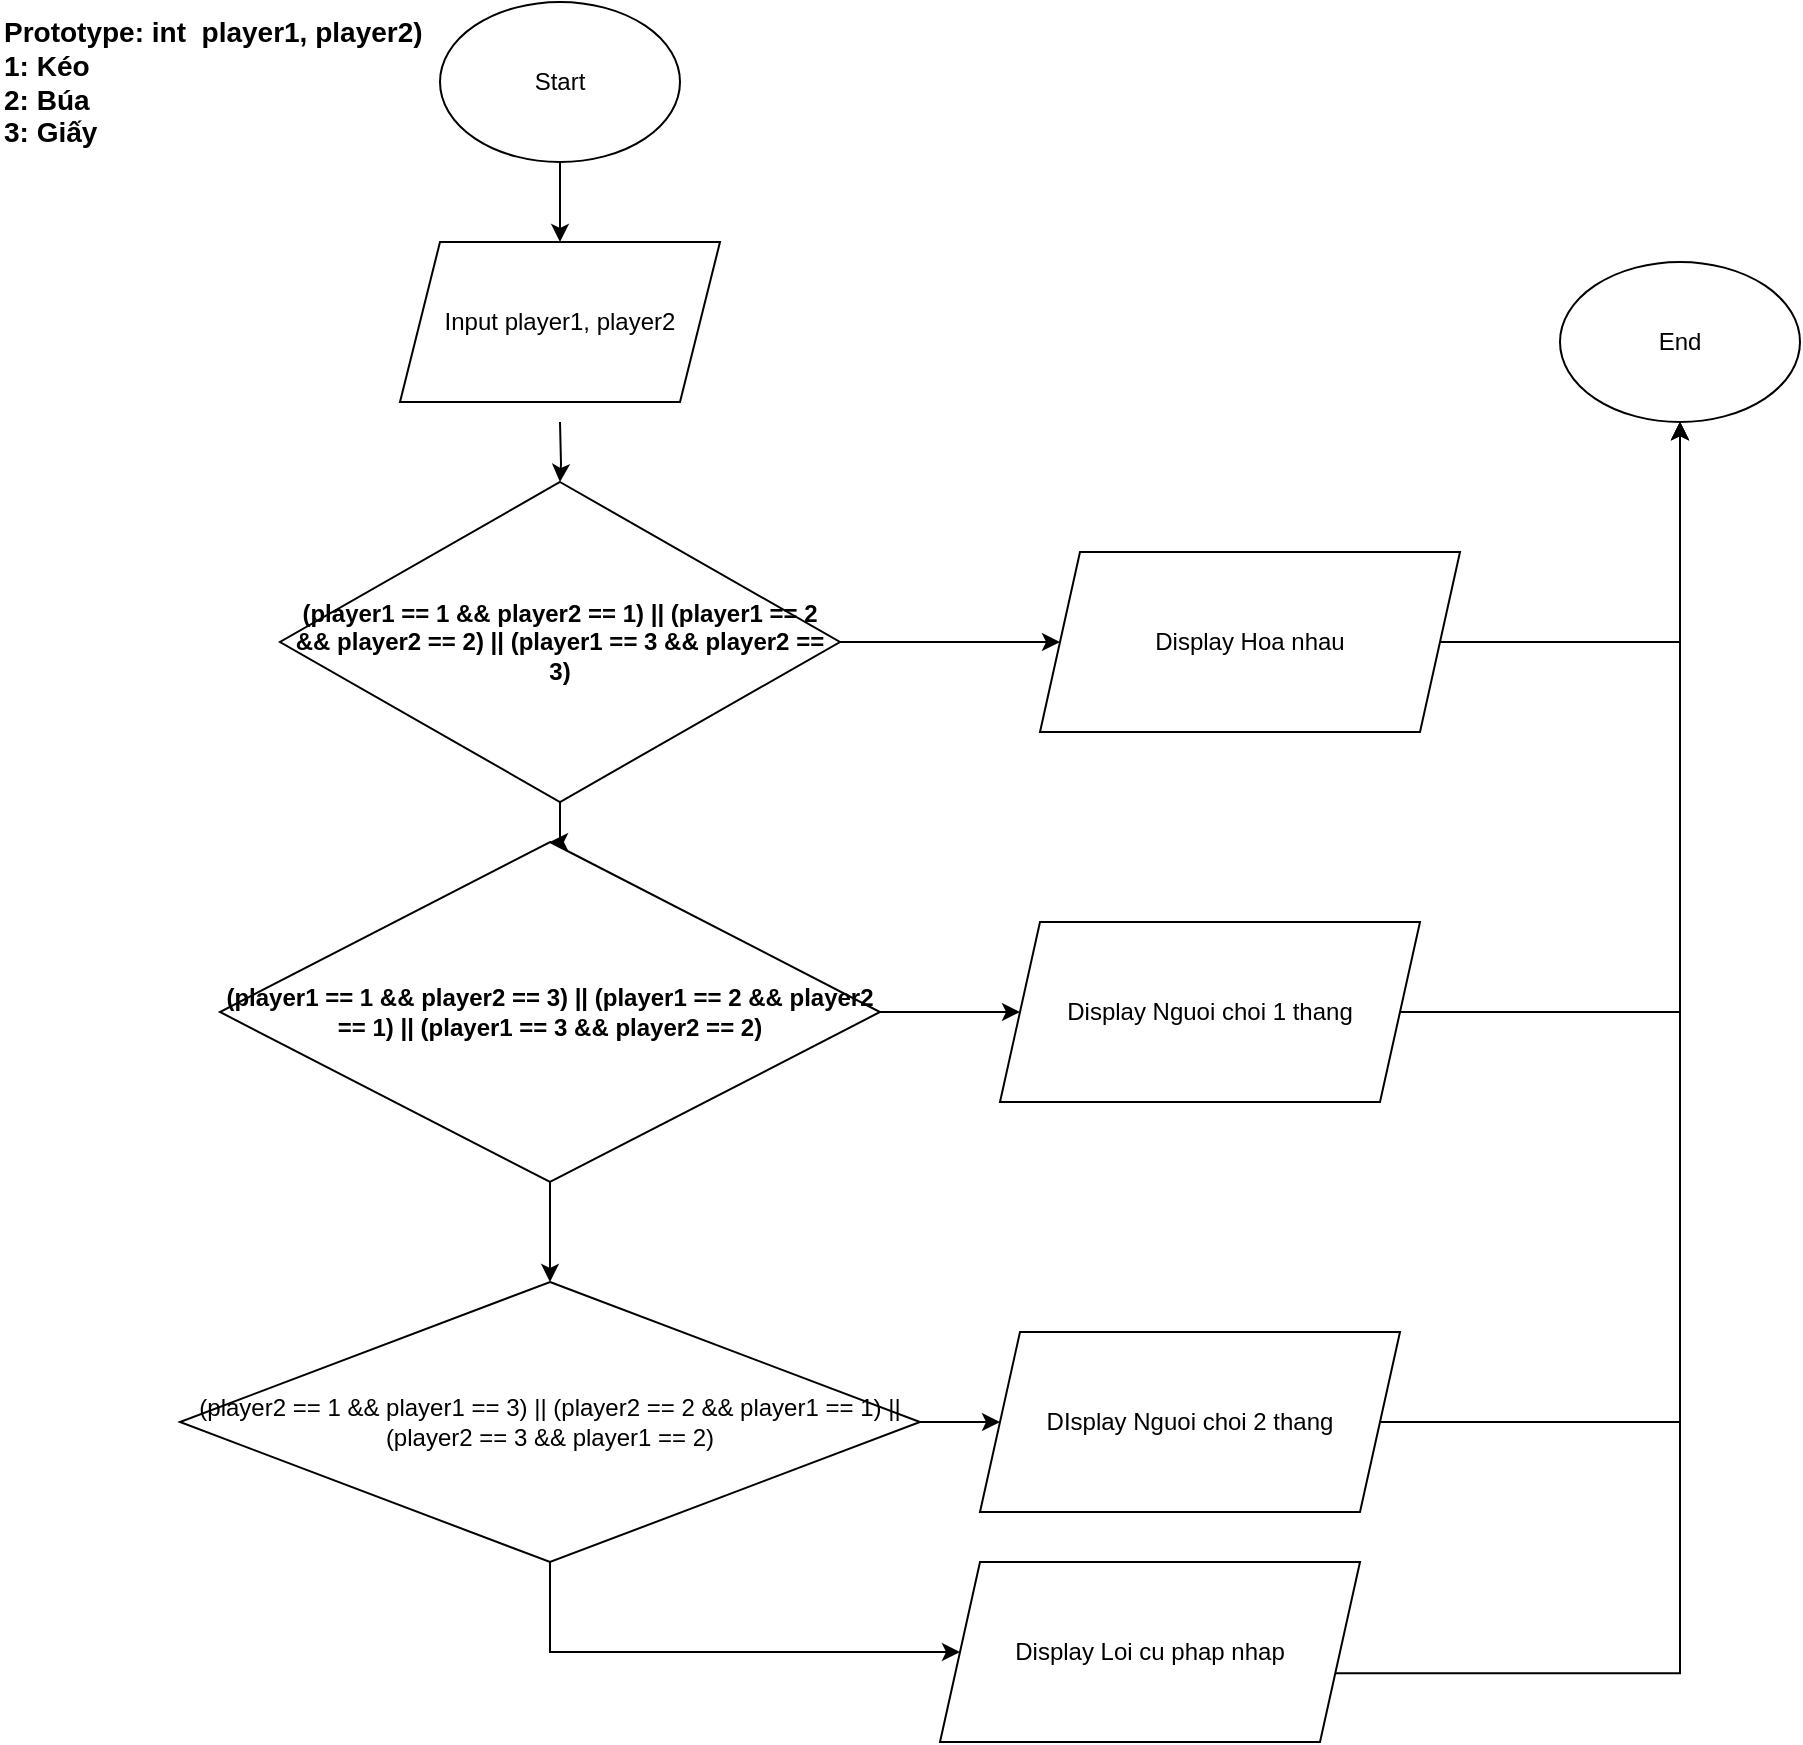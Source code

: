 <mxfile version="24.0.4" type="google">
  <diagram name="Page-1" id="kQjiJKAKycLMIJpvtQml">
    <mxGraphModel grid="1" page="1" gridSize="10" guides="1" tooltips="1" connect="1" arrows="1" fold="1" pageScale="1" pageWidth="827" pageHeight="1169" math="0" shadow="0">
      <root>
        <mxCell id="0" />
        <mxCell id="1" parent="0" />
        <mxCell id="5qsCx0lOZfrQlQDf6-gL-1" value="&lt;font style=&quot;font-size: 14px;&quot;&gt;Prototype: int&amp;nbsp; player1, player2)&amp;nbsp;&lt;br&gt;1: Kéo&amp;nbsp;&lt;br&gt;2: Búa&amp;nbsp;&lt;br&gt;3: Giấy&amp;nbsp;&lt;br&gt;&lt;/font&gt;" style="text;html=1;align=left;verticalAlign=middle;whiteSpace=wrap;rounded=0;fontStyle=1" vertex="1" parent="1">
          <mxGeometry width="220" height="80" as="geometry" />
        </mxCell>
        <mxCell id="5qsCx0lOZfrQlQDf6-gL-4" value="" style="edgeStyle=orthogonalEdgeStyle;rounded=0;orthogonalLoop=1;jettySize=auto;html=1;" edge="1" parent="1" target="5qsCx0lOZfrQlQDf6-gL-3">
          <mxGeometry relative="1" as="geometry">
            <mxPoint x="280" y="210" as="sourcePoint" />
          </mxGeometry>
        </mxCell>
        <mxCell id="5qsCx0lOZfrQlQDf6-gL-6" value="" style="edgeStyle=orthogonalEdgeStyle;rounded=0;orthogonalLoop=1;jettySize=auto;html=1;" edge="1" parent="1" source="5qsCx0lOZfrQlQDf6-gL-2" target="5qsCx0lOZfrQlQDf6-gL-5">
          <mxGeometry relative="1" as="geometry" />
        </mxCell>
        <mxCell id="5qsCx0lOZfrQlQDf6-gL-2" value="Start" style="ellipse;whiteSpace=wrap;html=1;" vertex="1" parent="1">
          <mxGeometry x="220" width="120" height="80" as="geometry" />
        </mxCell>
        <mxCell id="5qsCx0lOZfrQlQDf6-gL-8" value="" style="edgeStyle=orthogonalEdgeStyle;rounded=0;orthogonalLoop=1;jettySize=auto;html=1;" edge="1" parent="1" source="5qsCx0lOZfrQlQDf6-gL-3" target="5qsCx0lOZfrQlQDf6-gL-7">
          <mxGeometry relative="1" as="geometry" />
        </mxCell>
        <mxCell id="5qsCx0lOZfrQlQDf6-gL-12" value="" style="edgeStyle=orthogonalEdgeStyle;rounded=0;orthogonalLoop=1;jettySize=auto;html=1;" edge="1" parent="1" source="5qsCx0lOZfrQlQDf6-gL-3" target="5qsCx0lOZfrQlQDf6-gL-11">
          <mxGeometry relative="1" as="geometry" />
        </mxCell>
        <mxCell id="5qsCx0lOZfrQlQDf6-gL-3" value="(player1 == 1 &amp;amp;&amp;amp; player2 == 1) || (player1 == 2 &amp;amp;&amp;amp; player2 == 2) || (player1 == 3 &amp;amp;&amp;amp; player2 == 3)" style="rhombus;whiteSpace=wrap;html=1;fontStyle=1" vertex="1" parent="1">
          <mxGeometry x="140" y="240" width="280" height="160" as="geometry" />
        </mxCell>
        <mxCell id="5qsCx0lOZfrQlQDf6-gL-5" value="Input player1, player2" style="shape=parallelogram;perimeter=parallelogramPerimeter;whiteSpace=wrap;html=1;fixedSize=1;" vertex="1" parent="1">
          <mxGeometry x="200" y="120" width="160" height="80" as="geometry" />
        </mxCell>
        <mxCell id="5qsCx0lOZfrQlQDf6-gL-10" value="" style="edgeStyle=orthogonalEdgeStyle;rounded=0;orthogonalLoop=1;jettySize=auto;html=1;" edge="1" parent="1" source="5qsCx0lOZfrQlQDf6-gL-7" target="5qsCx0lOZfrQlQDf6-gL-9">
          <mxGeometry relative="1" as="geometry" />
        </mxCell>
        <mxCell id="5qsCx0lOZfrQlQDf6-gL-7" value="(player1 == 1 &amp;amp;&amp;amp; player2 == 3) || (player1 == 2 &amp;amp;&amp;amp; player2 == 1) || (player1 == 3 &amp;amp;&amp;amp; player2 == 2)" style="rhombus;whiteSpace=wrap;html=1;fontStyle=1" vertex="1" parent="1">
          <mxGeometry x="110" y="420" width="330" height="170" as="geometry" />
        </mxCell>
        <mxCell id="5qsCx0lOZfrQlQDf6-gL-9" value="(player2 == 1 &amp;&amp; player1 == 3) || (player2 == 2 &amp;&amp; player1 == 1) || (player2 == 3 &amp;&amp; player1 == 2)" style="rhombus;whiteSpace=wrap;html=1;" vertex="1" parent="1">
          <mxGeometry x="90" y="640" width="370" height="140" as="geometry" />
        </mxCell>
        <mxCell id="5qsCx0lOZfrQlQDf6-gL-25" value="" style="edgeStyle=orthogonalEdgeStyle;rounded=0;orthogonalLoop=1;jettySize=auto;html=1;" edge="1" parent="1" source="5qsCx0lOZfrQlQDf6-gL-11" target="5qsCx0lOZfrQlQDf6-gL-22">
          <mxGeometry relative="1" as="geometry" />
        </mxCell>
        <mxCell id="5qsCx0lOZfrQlQDf6-gL-11" value="Display&amp;nbsp;Hoa nhau" style="shape=parallelogram;perimeter=parallelogramPerimeter;whiteSpace=wrap;html=1;fixedSize=1;" vertex="1" parent="1">
          <mxGeometry x="520" y="275" width="210" height="90" as="geometry" />
        </mxCell>
        <mxCell id="5qsCx0lOZfrQlQDf6-gL-13" value="" style="edgeStyle=orthogonalEdgeStyle;rounded=0;orthogonalLoop=1;jettySize=auto;html=1;exitX=1;exitY=0.5;exitDx=0;exitDy=0;" edge="1" parent="1" source="5qsCx0lOZfrQlQDf6-gL-9" target="5qsCx0lOZfrQlQDf6-gL-14">
          <mxGeometry relative="1" as="geometry">
            <mxPoint x="420" y="340" as="sourcePoint" />
          </mxGeometry>
        </mxCell>
        <mxCell id="5qsCx0lOZfrQlQDf6-gL-23" value="" style="edgeStyle=orthogonalEdgeStyle;rounded=0;orthogonalLoop=1;jettySize=auto;html=1;" edge="1" parent="1" source="5qsCx0lOZfrQlQDf6-gL-14" target="5qsCx0lOZfrQlQDf6-gL-22">
          <mxGeometry relative="1" as="geometry" />
        </mxCell>
        <mxCell id="5qsCx0lOZfrQlQDf6-gL-14" value="DIsplay Nguoi choi 2 thang" style="shape=parallelogram;perimeter=parallelogramPerimeter;whiteSpace=wrap;html=1;fixedSize=1;" vertex="1" parent="1">
          <mxGeometry x="490" y="665" width="210" height="90" as="geometry" />
        </mxCell>
        <mxCell id="5qsCx0lOZfrQlQDf6-gL-15" value="" style="edgeStyle=orthogonalEdgeStyle;rounded=0;orthogonalLoop=1;jettySize=auto;html=1;exitX=1;exitY=0.5;exitDx=0;exitDy=0;" edge="1" parent="1" source="5qsCx0lOZfrQlQDf6-gL-7" target="5qsCx0lOZfrQlQDf6-gL-16">
          <mxGeometry relative="1" as="geometry">
            <mxPoint x="410" y="515" as="sourcePoint" />
          </mxGeometry>
        </mxCell>
        <mxCell id="5qsCx0lOZfrQlQDf6-gL-24" value="" style="edgeStyle=orthogonalEdgeStyle;rounded=0;orthogonalLoop=1;jettySize=auto;html=1;" edge="1" parent="1" source="5qsCx0lOZfrQlQDf6-gL-16" target="5qsCx0lOZfrQlQDf6-gL-22">
          <mxGeometry relative="1" as="geometry" />
        </mxCell>
        <mxCell id="5qsCx0lOZfrQlQDf6-gL-16" value="Display&amp;nbsp;Nguoi choi 1 thang" style="shape=parallelogram;perimeter=parallelogramPerimeter;whiteSpace=wrap;html=1;fixedSize=1;" vertex="1" parent="1">
          <mxGeometry x="500" y="460" width="210" height="90" as="geometry" />
        </mxCell>
        <mxCell id="5qsCx0lOZfrQlQDf6-gL-21" value="" style="edgeStyle=orthogonalEdgeStyle;rounded=0;orthogonalLoop=1;jettySize=auto;html=1;entryX=0.5;entryY=1;entryDx=0;entryDy=0;exitX=0.939;exitY=0.618;exitDx=0;exitDy=0;exitPerimeter=0;" edge="1" parent="1" source="5qsCx0lOZfrQlQDf6-gL-18" target="5qsCx0lOZfrQlQDf6-gL-22">
          <mxGeometry relative="1" as="geometry">
            <mxPoint x="775" y="815" as="targetPoint" />
            <Array as="points">
              <mxPoint x="840" y="836" />
            </Array>
          </mxGeometry>
        </mxCell>
        <mxCell id="5qsCx0lOZfrQlQDf6-gL-18" value="Display Loi cu phap nhap" style="shape=parallelogram;perimeter=parallelogramPerimeter;whiteSpace=wrap;html=1;fixedSize=1;" vertex="1" parent="1">
          <mxGeometry x="470" y="780" width="210" height="90" as="geometry" />
        </mxCell>
        <mxCell id="5qsCx0lOZfrQlQDf6-gL-22" value="End" style="ellipse;whiteSpace=wrap;html=1;" vertex="1" parent="1">
          <mxGeometry x="780" y="130" width="120" height="80" as="geometry" />
        </mxCell>
        <mxCell id="5qsCx0lOZfrQlQDf6-gL-27" value="" style="edgeStyle=orthogonalEdgeStyle;rounded=0;orthogonalLoop=1;jettySize=auto;html=1;exitX=0.5;exitY=1;exitDx=0;exitDy=0;entryX=0;entryY=0.5;entryDx=0;entryDy=0;" edge="1" parent="1" source="5qsCx0lOZfrQlQDf6-gL-9" target="5qsCx0lOZfrQlQDf6-gL-18">
          <mxGeometry relative="1" as="geometry">
            <mxPoint x="300" y="835" as="sourcePoint" />
            <mxPoint x="360" y="835" as="targetPoint" />
            <Array as="points">
              <mxPoint x="275" y="825" />
            </Array>
          </mxGeometry>
        </mxCell>
      </root>
    </mxGraphModel>
  </diagram>
</mxfile>
